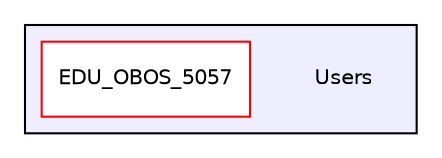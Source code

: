 digraph "C:/Users" {
  compound=true
  node [ fontsize="10", fontname="Helvetica"];
  edge [ labelfontsize="10", labelfontname="Helvetica"];
  subgraph clusterdir_d522931ffa1371640980b621734a4381 {
    graph [ bgcolor="#eeeeff", pencolor="black", label="" URL="dir_d522931ffa1371640980b621734a4381.html"];
    dir_d522931ffa1371640980b621734a4381 [shape=plaintext label="Users"];
  dir_0f947898106c48d9e58de08ab5a86050 [shape=box label="EDU_OBOS_5057" fillcolor="white" style="filled" color="red" URL="dir_0f947898106c48d9e58de08ab5a86050.html"];
  }
}
